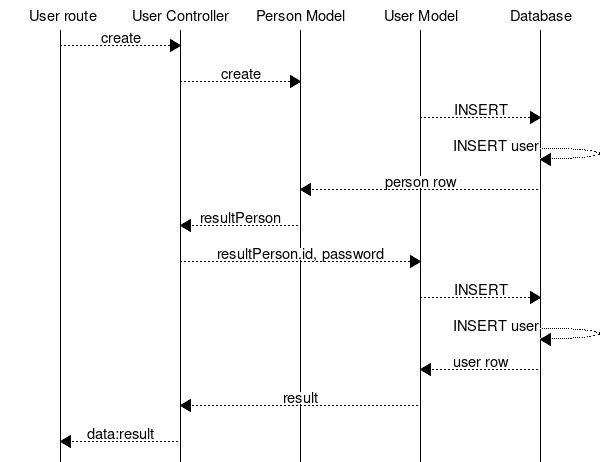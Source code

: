msc {
  userRoute [label=" User route"],
  userController [label="User Controller"],
  personModel [label="Person Model"],
  userModel [label="User Model"],
  database [label="Database"];

  userRoute >>userController [label="create"];
  userController >> personModel [label="create"];
  userModel >> database[label="INSERT"];
  database >> database [label="INSERT user"];
  database >> personModel [label="person row"];
  personModel >> userController [label="resultPerson"];
  userController >> userModel [label="resultPerson.id, password"];
  userModel >> database [label="INSERT"];
  database >> database [label="INSERT user"];
  database >> userModel [label="user row"];
  userModel >> userController [label="result"];
  userController >> userRoute [label="data:result"];
}